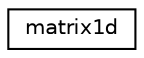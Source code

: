 digraph "Graphical Class Hierarchy"
{
 // INTERACTIVE_SVG=YES
  edge [fontname="Helvetica",fontsize="10",labelfontname="Helvetica",labelfontsize="10"];
  node [fontname="Helvetica",fontsize="10",shape=record];
  rankdir="LR";
  Node0 [label="matrix1d",height=0.2,width=0.4,color="black", fillcolor="white", style="filled",URL="$structmatrix1d.html",tooltip="n element row matrix "];
}

